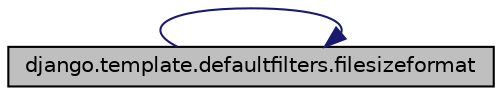 digraph "django.template.defaultfilters.filesizeformat"
{
 // LATEX_PDF_SIZE
  edge [fontname="Helvetica",fontsize="10",labelfontname="Helvetica",labelfontsize="10"];
  node [fontname="Helvetica",fontsize="10",shape=record];
  rankdir="LR";
  Node1 [label="django.template.defaultfilters.filesizeformat",height=0.2,width=0.4,color="black", fillcolor="grey75", style="filled", fontcolor="black",tooltip="MISC #."];
  Node1 -> Node1 [color="midnightblue",fontsize="10",style="solid",fontname="Helvetica"];
}
